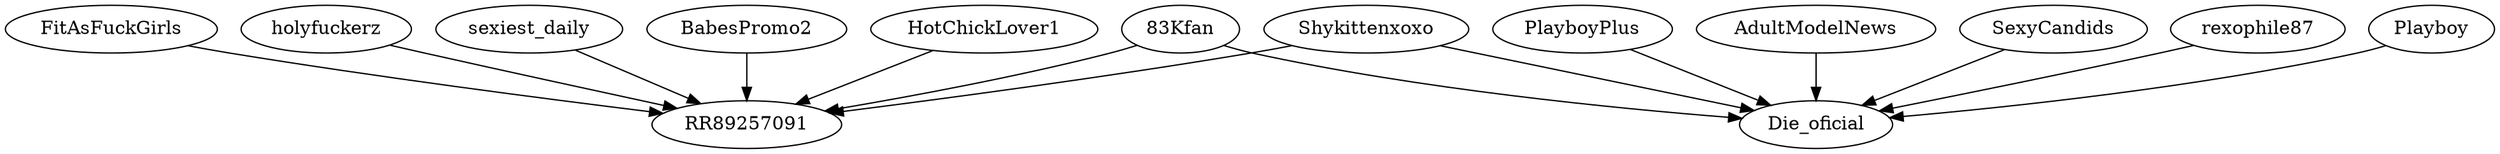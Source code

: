 strict digraph {
"83Kfan" -> "RR89257091"
"83Kfan" -> "Die_oficial"
"Shykittenxoxo" -> "RR89257091"
"Shykittenxoxo" -> "Die_oficial"
"HotChickLover1" -> "RR89257091"
"FitAsFuckGirls" -> "RR89257091"
"holyfuckerz" -> "RR89257091"
"sexiest_daily" -> "RR89257091"
"BabesPromo2" -> "RR89257091"
"Playboy" -> "Die_oficial"
"PlayboyPlus" -> "Die_oficial"
"AdultModelNews" -> "Die_oficial"
"SexyCandids" -> "Die_oficial"
"rexophile87" -> "Die_oficial"
}